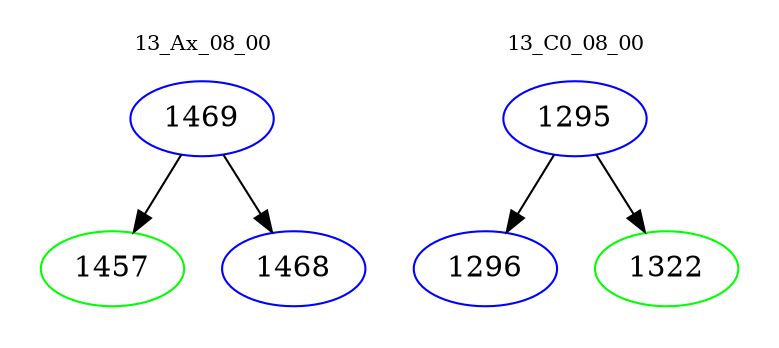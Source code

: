 digraph{
subgraph cluster_0 {
color = white
label = "13_Ax_08_00";
fontsize=10;
T0_1469 [label="1469", color="blue"]
T0_1469 -> T0_1457 [color="black"]
T0_1457 [label="1457", color="green"]
T0_1469 -> T0_1468 [color="black"]
T0_1468 [label="1468", color="blue"]
}
subgraph cluster_1 {
color = white
label = "13_C0_08_00";
fontsize=10;
T1_1295 [label="1295", color="blue"]
T1_1295 -> T1_1296 [color="black"]
T1_1296 [label="1296", color="blue"]
T1_1295 -> T1_1322 [color="black"]
T1_1322 [label="1322", color="green"]
}
}
